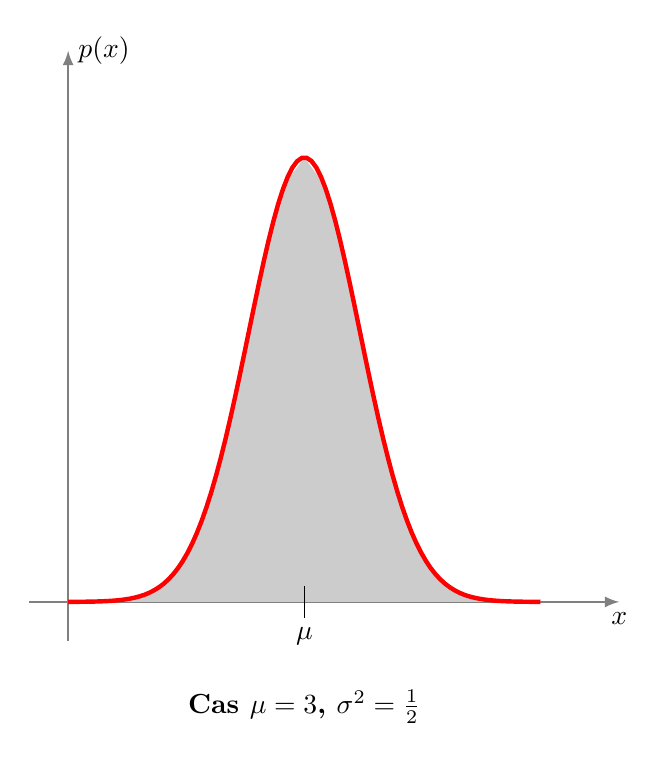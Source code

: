 \begin{tikzpicture}[scale=1]

% Esperance
    \def\mymu{4};

% variance
    \def\sigmadeux{2};

% Fonction
   %\def\fonction{ 1/(sqrt(2*3.14*\sigmadeux)) * exp{-1/2*1/\sigmadeux*(\x-\mu)*(\x-\mu)} };
   \def\fonction{ 10* (exp{-0.5*ln(2*pi*\sigmadeux)}) * (exp{-1/2*1/\sigmadeux*(\x-\mymu)*(\x-\mymu)}) };
   
% intervalle
    \def\a{6}; 


% Axes
    \draw[->,>=latex,thick, gray] (-0.5,0)--(\a+1,0) node[below,black] {$x$};
    \draw[->,>=latex,thick, gray] (0,-0.5)--(0,7) node[right,black] {$p(x)$};  


% Graphe et aire

\def\mymu{3};
\def\sigmadeux{0.5};

   \fill[black!20] (0,0) -- plot[domain=0:\a] ({\x},{\fonction}) -- (\a,0) -- cycle;
   \draw[ultra thick, color=red,domain=-0:\a,samples=100,variable=\x] plot ( {\x} , {\fonction} );


\draw (\mymu,0.2) -- ++(0,-0.4) node[below] {$\mu$};

\node[below] at (3,-1) {\bf Cas $\mu=3$, $\sigma^2 = \frac12$};

% \node[below, inner sep=10pt] at (0.5,0) {\vphantom{$n=10$}};


% % Labels
%   \foreach \x/\xtext in {0/0, 1/1, 2/2}
%   \draw (\x cm,2pt) -- (\x cm,-2pt) node[anchor=north] {$\xtext$};
%   \draw (1pt,1cm) -- (-1pt,1cm) node[anchor=east] {$1$};
%   \node[below, inner sep=10pt] at (0.5,0) {\vphantom{$n=10$}};

\end{tikzpicture}